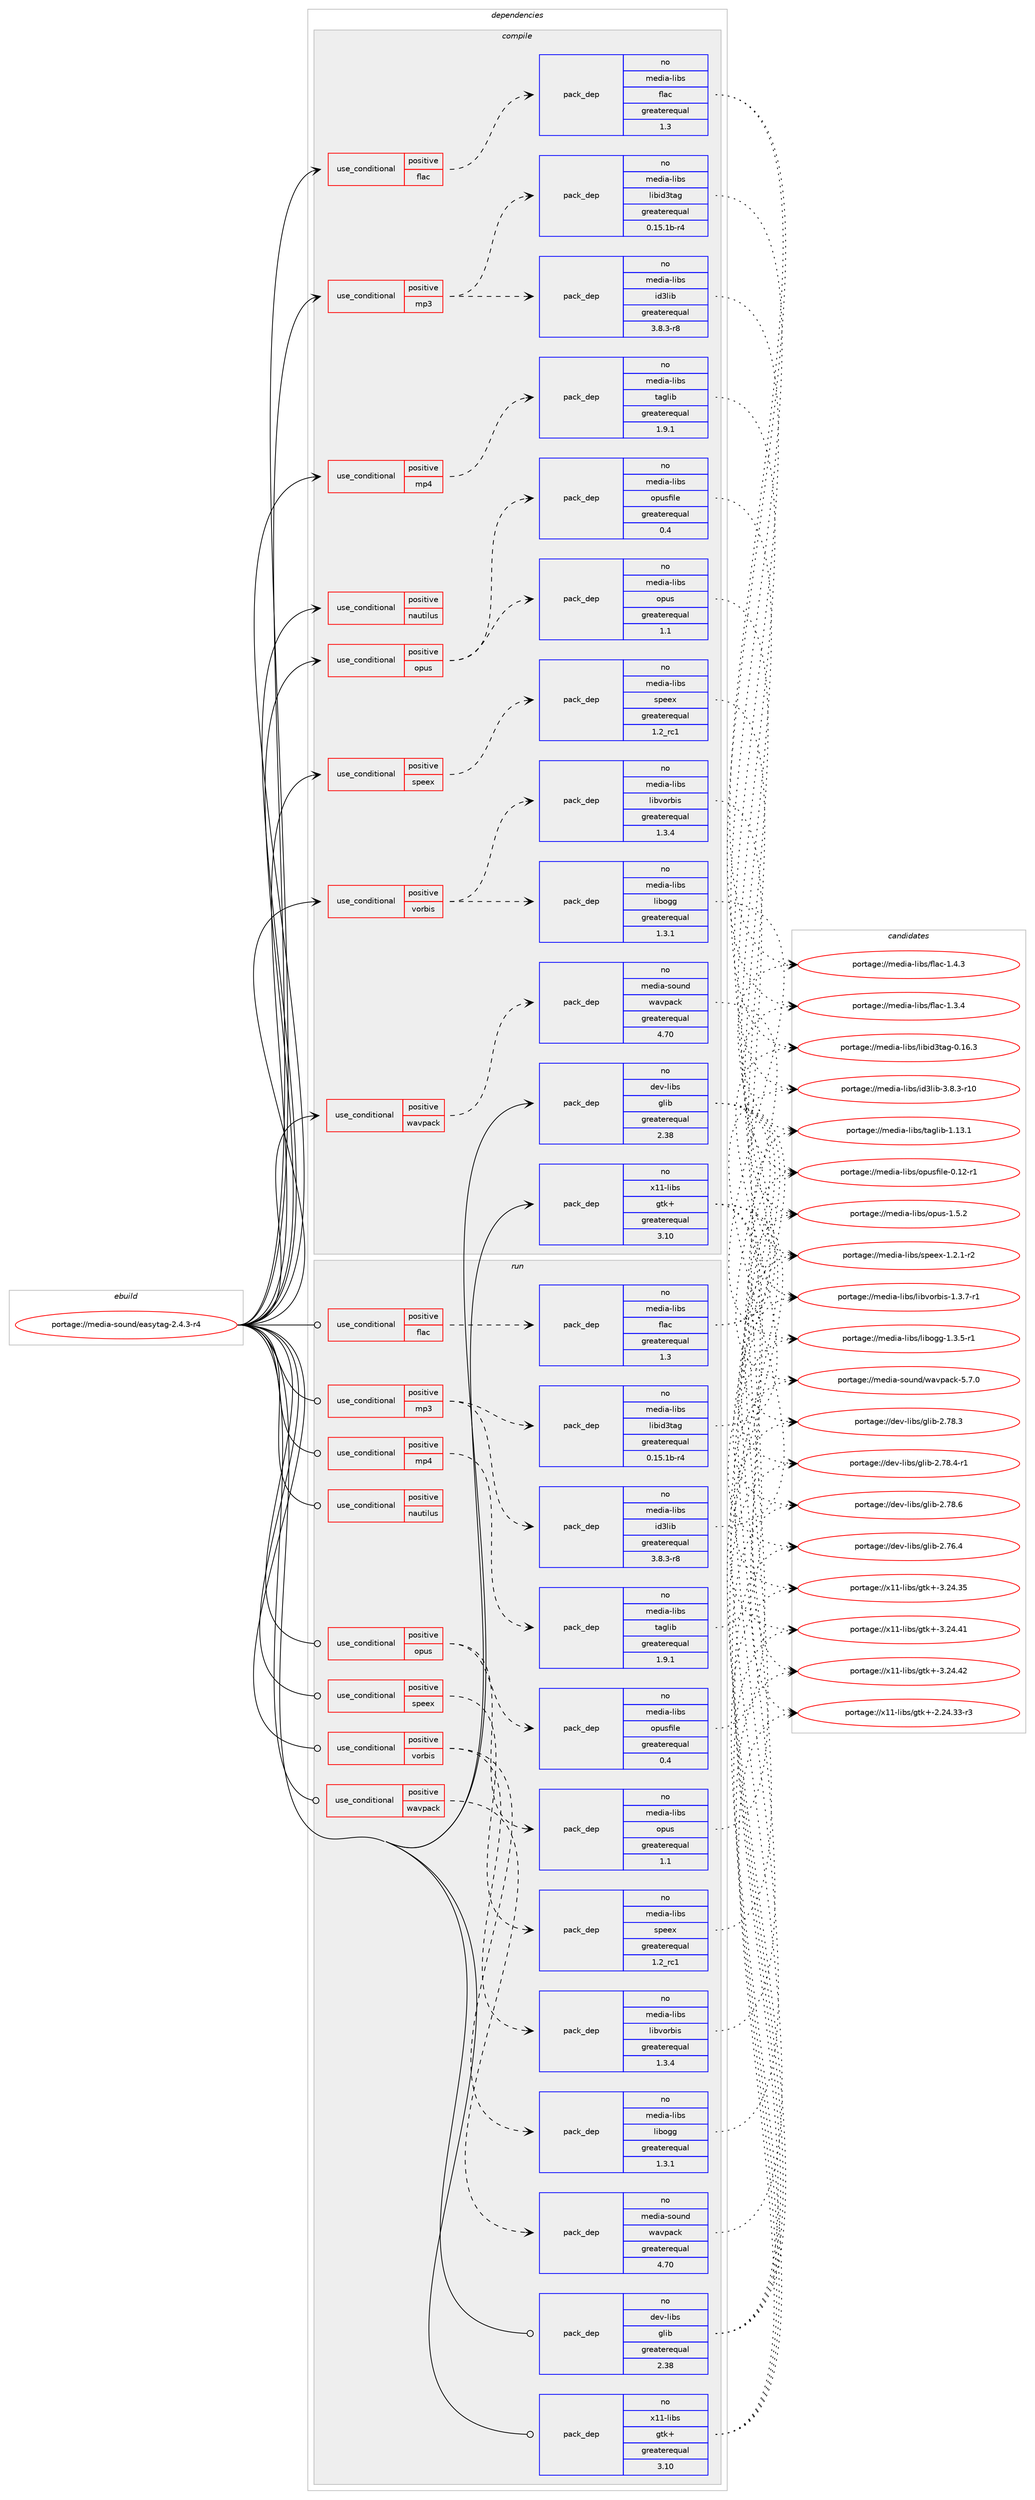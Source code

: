 digraph prolog {

# *************
# Graph options
# *************

newrank=true;
concentrate=true;
compound=true;
graph [rankdir=LR,fontname=Helvetica,fontsize=10,ranksep=1.5];#, ranksep=2.5, nodesep=0.2];
edge  [arrowhead=vee];
node  [fontname=Helvetica,fontsize=10];

# **********
# The ebuild
# **********

subgraph cluster_leftcol {
color=gray;
rank=same;
label=<<i>ebuild</i>>;
id [label="portage://media-sound/easytag-2.4.3-r4", color=red, width=4, href="../media-sound/easytag-2.4.3-r4.svg"];
}

# ****************
# The dependencies
# ****************

subgraph cluster_midcol {
color=gray;
label=<<i>dependencies</i>>;
subgraph cluster_compile {
fillcolor="#eeeeee";
style=filled;
label=<<i>compile</i>>;
subgraph cond77808 {
dependency162834 [label=<<TABLE BORDER="0" CELLBORDER="1" CELLSPACING="0" CELLPADDING="4"><TR><TD ROWSPAN="3" CELLPADDING="10">use_conditional</TD></TR><TR><TD>positive</TD></TR><TR><TD>flac</TD></TR></TABLE>>, shape=none, color=red];
subgraph pack82638 {
dependency162835 [label=<<TABLE BORDER="0" CELLBORDER="1" CELLSPACING="0" CELLPADDING="4" WIDTH="220"><TR><TD ROWSPAN="6" CELLPADDING="30">pack_dep</TD></TR><TR><TD WIDTH="110">no</TD></TR><TR><TD>media-libs</TD></TR><TR><TD>flac</TD></TR><TR><TD>greaterequal</TD></TR><TR><TD>1.3</TD></TR></TABLE>>, shape=none, color=blue];
}
dependency162834:e -> dependency162835:w [weight=20,style="dashed",arrowhead="vee"];
}
id:e -> dependency162834:w [weight=20,style="solid",arrowhead="vee"];
subgraph cond77809 {
dependency162836 [label=<<TABLE BORDER="0" CELLBORDER="1" CELLSPACING="0" CELLPADDING="4"><TR><TD ROWSPAN="3" CELLPADDING="10">use_conditional</TD></TR><TR><TD>positive</TD></TR><TR><TD>mp3</TD></TR></TABLE>>, shape=none, color=red];
subgraph pack82639 {
dependency162837 [label=<<TABLE BORDER="0" CELLBORDER="1" CELLSPACING="0" CELLPADDING="4" WIDTH="220"><TR><TD ROWSPAN="6" CELLPADDING="30">pack_dep</TD></TR><TR><TD WIDTH="110">no</TD></TR><TR><TD>media-libs</TD></TR><TR><TD>id3lib</TD></TR><TR><TD>greaterequal</TD></TR><TR><TD>3.8.3-r8</TD></TR></TABLE>>, shape=none, color=blue];
}
dependency162836:e -> dependency162837:w [weight=20,style="dashed",arrowhead="vee"];
subgraph pack82640 {
dependency162838 [label=<<TABLE BORDER="0" CELLBORDER="1" CELLSPACING="0" CELLPADDING="4" WIDTH="220"><TR><TD ROWSPAN="6" CELLPADDING="30">pack_dep</TD></TR><TR><TD WIDTH="110">no</TD></TR><TR><TD>media-libs</TD></TR><TR><TD>libid3tag</TD></TR><TR><TD>greaterequal</TD></TR><TR><TD>0.15.1b-r4</TD></TR></TABLE>>, shape=none, color=blue];
}
dependency162836:e -> dependency162838:w [weight=20,style="dashed",arrowhead="vee"];
}
id:e -> dependency162836:w [weight=20,style="solid",arrowhead="vee"];
subgraph cond77810 {
dependency162839 [label=<<TABLE BORDER="0" CELLBORDER="1" CELLSPACING="0" CELLPADDING="4"><TR><TD ROWSPAN="3" CELLPADDING="10">use_conditional</TD></TR><TR><TD>positive</TD></TR><TR><TD>mp4</TD></TR></TABLE>>, shape=none, color=red];
subgraph pack82641 {
dependency162840 [label=<<TABLE BORDER="0" CELLBORDER="1" CELLSPACING="0" CELLPADDING="4" WIDTH="220"><TR><TD ROWSPAN="6" CELLPADDING="30">pack_dep</TD></TR><TR><TD WIDTH="110">no</TD></TR><TR><TD>media-libs</TD></TR><TR><TD>taglib</TD></TR><TR><TD>greaterequal</TD></TR><TR><TD>1.9.1</TD></TR></TABLE>>, shape=none, color=blue];
}
dependency162839:e -> dependency162840:w [weight=20,style="dashed",arrowhead="vee"];
}
id:e -> dependency162839:w [weight=20,style="solid",arrowhead="vee"];
subgraph cond77811 {
dependency162841 [label=<<TABLE BORDER="0" CELLBORDER="1" CELLSPACING="0" CELLPADDING="4"><TR><TD ROWSPAN="3" CELLPADDING="10">use_conditional</TD></TR><TR><TD>positive</TD></TR><TR><TD>nautilus</TD></TR></TABLE>>, shape=none, color=red];
# *** BEGIN UNKNOWN DEPENDENCY TYPE (TODO) ***
# dependency162841 -> package_dependency(portage://media-sound/easytag-2.4.3-r4,install,no,gnome-base,nautilus,none,[,,],[],[])
# *** END UNKNOWN DEPENDENCY TYPE (TODO) ***

}
id:e -> dependency162841:w [weight=20,style="solid",arrowhead="vee"];
subgraph cond77812 {
dependency162842 [label=<<TABLE BORDER="0" CELLBORDER="1" CELLSPACING="0" CELLPADDING="4"><TR><TD ROWSPAN="3" CELLPADDING="10">use_conditional</TD></TR><TR><TD>positive</TD></TR><TR><TD>opus</TD></TR></TABLE>>, shape=none, color=red];
subgraph pack82642 {
dependency162843 [label=<<TABLE BORDER="0" CELLBORDER="1" CELLSPACING="0" CELLPADDING="4" WIDTH="220"><TR><TD ROWSPAN="6" CELLPADDING="30">pack_dep</TD></TR><TR><TD WIDTH="110">no</TD></TR><TR><TD>media-libs</TD></TR><TR><TD>opus</TD></TR><TR><TD>greaterequal</TD></TR><TR><TD>1.1</TD></TR></TABLE>>, shape=none, color=blue];
}
dependency162842:e -> dependency162843:w [weight=20,style="dashed",arrowhead="vee"];
subgraph pack82643 {
dependency162844 [label=<<TABLE BORDER="0" CELLBORDER="1" CELLSPACING="0" CELLPADDING="4" WIDTH="220"><TR><TD ROWSPAN="6" CELLPADDING="30">pack_dep</TD></TR><TR><TD WIDTH="110">no</TD></TR><TR><TD>media-libs</TD></TR><TR><TD>opusfile</TD></TR><TR><TD>greaterequal</TD></TR><TR><TD>0.4</TD></TR></TABLE>>, shape=none, color=blue];
}
dependency162842:e -> dependency162844:w [weight=20,style="dashed",arrowhead="vee"];
}
id:e -> dependency162842:w [weight=20,style="solid",arrowhead="vee"];
subgraph cond77813 {
dependency162845 [label=<<TABLE BORDER="0" CELLBORDER="1" CELLSPACING="0" CELLPADDING="4"><TR><TD ROWSPAN="3" CELLPADDING="10">use_conditional</TD></TR><TR><TD>positive</TD></TR><TR><TD>speex</TD></TR></TABLE>>, shape=none, color=red];
subgraph pack82644 {
dependency162846 [label=<<TABLE BORDER="0" CELLBORDER="1" CELLSPACING="0" CELLPADDING="4" WIDTH="220"><TR><TD ROWSPAN="6" CELLPADDING="30">pack_dep</TD></TR><TR><TD WIDTH="110">no</TD></TR><TR><TD>media-libs</TD></TR><TR><TD>speex</TD></TR><TR><TD>greaterequal</TD></TR><TR><TD>1.2_rc1</TD></TR></TABLE>>, shape=none, color=blue];
}
dependency162845:e -> dependency162846:w [weight=20,style="dashed",arrowhead="vee"];
}
id:e -> dependency162845:w [weight=20,style="solid",arrowhead="vee"];
subgraph cond77814 {
dependency162847 [label=<<TABLE BORDER="0" CELLBORDER="1" CELLSPACING="0" CELLPADDING="4"><TR><TD ROWSPAN="3" CELLPADDING="10">use_conditional</TD></TR><TR><TD>positive</TD></TR><TR><TD>vorbis</TD></TR></TABLE>>, shape=none, color=red];
subgraph pack82645 {
dependency162848 [label=<<TABLE BORDER="0" CELLBORDER="1" CELLSPACING="0" CELLPADDING="4" WIDTH="220"><TR><TD ROWSPAN="6" CELLPADDING="30">pack_dep</TD></TR><TR><TD WIDTH="110">no</TD></TR><TR><TD>media-libs</TD></TR><TR><TD>libogg</TD></TR><TR><TD>greaterequal</TD></TR><TR><TD>1.3.1</TD></TR></TABLE>>, shape=none, color=blue];
}
dependency162847:e -> dependency162848:w [weight=20,style="dashed",arrowhead="vee"];
subgraph pack82646 {
dependency162849 [label=<<TABLE BORDER="0" CELLBORDER="1" CELLSPACING="0" CELLPADDING="4" WIDTH="220"><TR><TD ROWSPAN="6" CELLPADDING="30">pack_dep</TD></TR><TR><TD WIDTH="110">no</TD></TR><TR><TD>media-libs</TD></TR><TR><TD>libvorbis</TD></TR><TR><TD>greaterequal</TD></TR><TR><TD>1.3.4</TD></TR></TABLE>>, shape=none, color=blue];
}
dependency162847:e -> dependency162849:w [weight=20,style="dashed",arrowhead="vee"];
}
id:e -> dependency162847:w [weight=20,style="solid",arrowhead="vee"];
subgraph cond77815 {
dependency162850 [label=<<TABLE BORDER="0" CELLBORDER="1" CELLSPACING="0" CELLPADDING="4"><TR><TD ROWSPAN="3" CELLPADDING="10">use_conditional</TD></TR><TR><TD>positive</TD></TR><TR><TD>wavpack</TD></TR></TABLE>>, shape=none, color=red];
subgraph pack82647 {
dependency162851 [label=<<TABLE BORDER="0" CELLBORDER="1" CELLSPACING="0" CELLPADDING="4" WIDTH="220"><TR><TD ROWSPAN="6" CELLPADDING="30">pack_dep</TD></TR><TR><TD WIDTH="110">no</TD></TR><TR><TD>media-sound</TD></TR><TR><TD>wavpack</TD></TR><TR><TD>greaterequal</TD></TR><TR><TD>4.70</TD></TR></TABLE>>, shape=none, color=blue];
}
dependency162850:e -> dependency162851:w [weight=20,style="dashed",arrowhead="vee"];
}
id:e -> dependency162850:w [weight=20,style="solid",arrowhead="vee"];
subgraph pack82648 {
dependency162852 [label=<<TABLE BORDER="0" CELLBORDER="1" CELLSPACING="0" CELLPADDING="4" WIDTH="220"><TR><TD ROWSPAN="6" CELLPADDING="30">pack_dep</TD></TR><TR><TD WIDTH="110">no</TD></TR><TR><TD>dev-libs</TD></TR><TR><TD>glib</TD></TR><TR><TD>greaterequal</TD></TR><TR><TD>2.38</TD></TR></TABLE>>, shape=none, color=blue];
}
id:e -> dependency162852:w [weight=20,style="solid",arrowhead="vee"];
# *** BEGIN UNKNOWN DEPENDENCY TYPE (TODO) ***
# id -> package_dependency(portage://media-sound/easytag-2.4.3-r4,install,no,media-libs,libcanberra,none,[,,],[],[use(enable(gtk3),none)])
# *** END UNKNOWN DEPENDENCY TYPE (TODO) ***

subgraph pack82649 {
dependency162853 [label=<<TABLE BORDER="0" CELLBORDER="1" CELLSPACING="0" CELLPADDING="4" WIDTH="220"><TR><TD ROWSPAN="6" CELLPADDING="30">pack_dep</TD></TR><TR><TD WIDTH="110">no</TD></TR><TR><TD>x11-libs</TD></TR><TR><TD>gtk+</TD></TR><TR><TD>greaterequal</TD></TR><TR><TD>3.10</TD></TR></TABLE>>, shape=none, color=blue];
}
id:e -> dependency162853:w [weight=20,style="solid",arrowhead="vee"];
}
subgraph cluster_compileandrun {
fillcolor="#eeeeee";
style=filled;
label=<<i>compile and run</i>>;
}
subgraph cluster_run {
fillcolor="#eeeeee";
style=filled;
label=<<i>run</i>>;
subgraph cond77816 {
dependency162854 [label=<<TABLE BORDER="0" CELLBORDER="1" CELLSPACING="0" CELLPADDING="4"><TR><TD ROWSPAN="3" CELLPADDING="10">use_conditional</TD></TR><TR><TD>positive</TD></TR><TR><TD>flac</TD></TR></TABLE>>, shape=none, color=red];
subgraph pack82650 {
dependency162855 [label=<<TABLE BORDER="0" CELLBORDER="1" CELLSPACING="0" CELLPADDING="4" WIDTH="220"><TR><TD ROWSPAN="6" CELLPADDING="30">pack_dep</TD></TR><TR><TD WIDTH="110">no</TD></TR><TR><TD>media-libs</TD></TR><TR><TD>flac</TD></TR><TR><TD>greaterequal</TD></TR><TR><TD>1.3</TD></TR></TABLE>>, shape=none, color=blue];
}
dependency162854:e -> dependency162855:w [weight=20,style="dashed",arrowhead="vee"];
}
id:e -> dependency162854:w [weight=20,style="solid",arrowhead="odot"];
subgraph cond77817 {
dependency162856 [label=<<TABLE BORDER="0" CELLBORDER="1" CELLSPACING="0" CELLPADDING="4"><TR><TD ROWSPAN="3" CELLPADDING="10">use_conditional</TD></TR><TR><TD>positive</TD></TR><TR><TD>mp3</TD></TR></TABLE>>, shape=none, color=red];
subgraph pack82651 {
dependency162857 [label=<<TABLE BORDER="0" CELLBORDER="1" CELLSPACING="0" CELLPADDING="4" WIDTH="220"><TR><TD ROWSPAN="6" CELLPADDING="30">pack_dep</TD></TR><TR><TD WIDTH="110">no</TD></TR><TR><TD>media-libs</TD></TR><TR><TD>id3lib</TD></TR><TR><TD>greaterequal</TD></TR><TR><TD>3.8.3-r8</TD></TR></TABLE>>, shape=none, color=blue];
}
dependency162856:e -> dependency162857:w [weight=20,style="dashed",arrowhead="vee"];
subgraph pack82652 {
dependency162858 [label=<<TABLE BORDER="0" CELLBORDER="1" CELLSPACING="0" CELLPADDING="4" WIDTH="220"><TR><TD ROWSPAN="6" CELLPADDING="30">pack_dep</TD></TR><TR><TD WIDTH="110">no</TD></TR><TR><TD>media-libs</TD></TR><TR><TD>libid3tag</TD></TR><TR><TD>greaterequal</TD></TR><TR><TD>0.15.1b-r4</TD></TR></TABLE>>, shape=none, color=blue];
}
dependency162856:e -> dependency162858:w [weight=20,style="dashed",arrowhead="vee"];
}
id:e -> dependency162856:w [weight=20,style="solid",arrowhead="odot"];
subgraph cond77818 {
dependency162859 [label=<<TABLE BORDER="0" CELLBORDER="1" CELLSPACING="0" CELLPADDING="4"><TR><TD ROWSPAN="3" CELLPADDING="10">use_conditional</TD></TR><TR><TD>positive</TD></TR><TR><TD>mp4</TD></TR></TABLE>>, shape=none, color=red];
subgraph pack82653 {
dependency162860 [label=<<TABLE BORDER="0" CELLBORDER="1" CELLSPACING="0" CELLPADDING="4" WIDTH="220"><TR><TD ROWSPAN="6" CELLPADDING="30">pack_dep</TD></TR><TR><TD WIDTH="110">no</TD></TR><TR><TD>media-libs</TD></TR><TR><TD>taglib</TD></TR><TR><TD>greaterequal</TD></TR><TR><TD>1.9.1</TD></TR></TABLE>>, shape=none, color=blue];
}
dependency162859:e -> dependency162860:w [weight=20,style="dashed",arrowhead="vee"];
}
id:e -> dependency162859:w [weight=20,style="solid",arrowhead="odot"];
subgraph cond77819 {
dependency162861 [label=<<TABLE BORDER="0" CELLBORDER="1" CELLSPACING="0" CELLPADDING="4"><TR><TD ROWSPAN="3" CELLPADDING="10">use_conditional</TD></TR><TR><TD>positive</TD></TR><TR><TD>nautilus</TD></TR></TABLE>>, shape=none, color=red];
# *** BEGIN UNKNOWN DEPENDENCY TYPE (TODO) ***
# dependency162861 -> package_dependency(portage://media-sound/easytag-2.4.3-r4,run,no,gnome-base,nautilus,none,[,,],[],[])
# *** END UNKNOWN DEPENDENCY TYPE (TODO) ***

}
id:e -> dependency162861:w [weight=20,style="solid",arrowhead="odot"];
subgraph cond77820 {
dependency162862 [label=<<TABLE BORDER="0" CELLBORDER="1" CELLSPACING="0" CELLPADDING="4"><TR><TD ROWSPAN="3" CELLPADDING="10">use_conditional</TD></TR><TR><TD>positive</TD></TR><TR><TD>opus</TD></TR></TABLE>>, shape=none, color=red];
subgraph pack82654 {
dependency162863 [label=<<TABLE BORDER="0" CELLBORDER="1" CELLSPACING="0" CELLPADDING="4" WIDTH="220"><TR><TD ROWSPAN="6" CELLPADDING="30">pack_dep</TD></TR><TR><TD WIDTH="110">no</TD></TR><TR><TD>media-libs</TD></TR><TR><TD>opus</TD></TR><TR><TD>greaterequal</TD></TR><TR><TD>1.1</TD></TR></TABLE>>, shape=none, color=blue];
}
dependency162862:e -> dependency162863:w [weight=20,style="dashed",arrowhead="vee"];
subgraph pack82655 {
dependency162864 [label=<<TABLE BORDER="0" CELLBORDER="1" CELLSPACING="0" CELLPADDING="4" WIDTH="220"><TR><TD ROWSPAN="6" CELLPADDING="30">pack_dep</TD></TR><TR><TD WIDTH="110">no</TD></TR><TR><TD>media-libs</TD></TR><TR><TD>opusfile</TD></TR><TR><TD>greaterequal</TD></TR><TR><TD>0.4</TD></TR></TABLE>>, shape=none, color=blue];
}
dependency162862:e -> dependency162864:w [weight=20,style="dashed",arrowhead="vee"];
}
id:e -> dependency162862:w [weight=20,style="solid",arrowhead="odot"];
subgraph cond77821 {
dependency162865 [label=<<TABLE BORDER="0" CELLBORDER="1" CELLSPACING="0" CELLPADDING="4"><TR><TD ROWSPAN="3" CELLPADDING="10">use_conditional</TD></TR><TR><TD>positive</TD></TR><TR><TD>speex</TD></TR></TABLE>>, shape=none, color=red];
subgraph pack82656 {
dependency162866 [label=<<TABLE BORDER="0" CELLBORDER="1" CELLSPACING="0" CELLPADDING="4" WIDTH="220"><TR><TD ROWSPAN="6" CELLPADDING="30">pack_dep</TD></TR><TR><TD WIDTH="110">no</TD></TR><TR><TD>media-libs</TD></TR><TR><TD>speex</TD></TR><TR><TD>greaterequal</TD></TR><TR><TD>1.2_rc1</TD></TR></TABLE>>, shape=none, color=blue];
}
dependency162865:e -> dependency162866:w [weight=20,style="dashed",arrowhead="vee"];
}
id:e -> dependency162865:w [weight=20,style="solid",arrowhead="odot"];
subgraph cond77822 {
dependency162867 [label=<<TABLE BORDER="0" CELLBORDER="1" CELLSPACING="0" CELLPADDING="4"><TR><TD ROWSPAN="3" CELLPADDING="10">use_conditional</TD></TR><TR><TD>positive</TD></TR><TR><TD>vorbis</TD></TR></TABLE>>, shape=none, color=red];
subgraph pack82657 {
dependency162868 [label=<<TABLE BORDER="0" CELLBORDER="1" CELLSPACING="0" CELLPADDING="4" WIDTH="220"><TR><TD ROWSPAN="6" CELLPADDING="30">pack_dep</TD></TR><TR><TD WIDTH="110">no</TD></TR><TR><TD>media-libs</TD></TR><TR><TD>libogg</TD></TR><TR><TD>greaterequal</TD></TR><TR><TD>1.3.1</TD></TR></TABLE>>, shape=none, color=blue];
}
dependency162867:e -> dependency162868:w [weight=20,style="dashed",arrowhead="vee"];
subgraph pack82658 {
dependency162869 [label=<<TABLE BORDER="0" CELLBORDER="1" CELLSPACING="0" CELLPADDING="4" WIDTH="220"><TR><TD ROWSPAN="6" CELLPADDING="30">pack_dep</TD></TR><TR><TD WIDTH="110">no</TD></TR><TR><TD>media-libs</TD></TR><TR><TD>libvorbis</TD></TR><TR><TD>greaterequal</TD></TR><TR><TD>1.3.4</TD></TR></TABLE>>, shape=none, color=blue];
}
dependency162867:e -> dependency162869:w [weight=20,style="dashed",arrowhead="vee"];
}
id:e -> dependency162867:w [weight=20,style="solid",arrowhead="odot"];
subgraph cond77823 {
dependency162870 [label=<<TABLE BORDER="0" CELLBORDER="1" CELLSPACING="0" CELLPADDING="4"><TR><TD ROWSPAN="3" CELLPADDING="10">use_conditional</TD></TR><TR><TD>positive</TD></TR><TR><TD>wavpack</TD></TR></TABLE>>, shape=none, color=red];
subgraph pack82659 {
dependency162871 [label=<<TABLE BORDER="0" CELLBORDER="1" CELLSPACING="0" CELLPADDING="4" WIDTH="220"><TR><TD ROWSPAN="6" CELLPADDING="30">pack_dep</TD></TR><TR><TD WIDTH="110">no</TD></TR><TR><TD>media-sound</TD></TR><TR><TD>wavpack</TD></TR><TR><TD>greaterequal</TD></TR><TR><TD>4.70</TD></TR></TABLE>>, shape=none, color=blue];
}
dependency162870:e -> dependency162871:w [weight=20,style="dashed",arrowhead="vee"];
}
id:e -> dependency162870:w [weight=20,style="solid",arrowhead="odot"];
subgraph pack82660 {
dependency162872 [label=<<TABLE BORDER="0" CELLBORDER="1" CELLSPACING="0" CELLPADDING="4" WIDTH="220"><TR><TD ROWSPAN="6" CELLPADDING="30">pack_dep</TD></TR><TR><TD WIDTH="110">no</TD></TR><TR><TD>dev-libs</TD></TR><TR><TD>glib</TD></TR><TR><TD>greaterequal</TD></TR><TR><TD>2.38</TD></TR></TABLE>>, shape=none, color=blue];
}
id:e -> dependency162872:w [weight=20,style="solid",arrowhead="odot"];
# *** BEGIN UNKNOWN DEPENDENCY TYPE (TODO) ***
# id -> package_dependency(portage://media-sound/easytag-2.4.3-r4,run,no,media-libs,libcanberra,none,[,,],[],[use(enable(gtk3),none)])
# *** END UNKNOWN DEPENDENCY TYPE (TODO) ***

subgraph pack82661 {
dependency162873 [label=<<TABLE BORDER="0" CELLBORDER="1" CELLSPACING="0" CELLPADDING="4" WIDTH="220"><TR><TD ROWSPAN="6" CELLPADDING="30">pack_dep</TD></TR><TR><TD WIDTH="110">no</TD></TR><TR><TD>x11-libs</TD></TR><TR><TD>gtk+</TD></TR><TR><TD>greaterequal</TD></TR><TR><TD>3.10</TD></TR></TABLE>>, shape=none, color=blue];
}
id:e -> dependency162873:w [weight=20,style="solid",arrowhead="odot"];
}
}

# **************
# The candidates
# **************

subgraph cluster_choices {
rank=same;
color=gray;
label=<<i>candidates</i>>;

subgraph choice82638 {
color=black;
nodesep=1;
choice109101100105974510810598115471021089799454946514652 [label="portage://media-libs/flac-1.3.4", color=red, width=4,href="../media-libs/flac-1.3.4.svg"];
choice109101100105974510810598115471021089799454946524651 [label="portage://media-libs/flac-1.4.3", color=red, width=4,href="../media-libs/flac-1.4.3.svg"];
dependency162835:e -> choice109101100105974510810598115471021089799454946514652:w [style=dotted,weight="100"];
dependency162835:e -> choice109101100105974510810598115471021089799454946524651:w [style=dotted,weight="100"];
}
subgraph choice82639 {
color=black;
nodesep=1;
choice109101100105974510810598115471051005110810598455146564651451144948 [label="portage://media-libs/id3lib-3.8.3-r10", color=red, width=4,href="../media-libs/id3lib-3.8.3-r10.svg"];
dependency162837:e -> choice109101100105974510810598115471051005110810598455146564651451144948:w [style=dotted,weight="100"];
}
subgraph choice82640 {
color=black;
nodesep=1;
choice1091011001059745108105981154710810598105100511169710345484649544651 [label="portage://media-libs/libid3tag-0.16.3", color=red, width=4,href="../media-libs/libid3tag-0.16.3.svg"];
dependency162838:e -> choice1091011001059745108105981154710810598105100511169710345484649544651:w [style=dotted,weight="100"];
}
subgraph choice82641 {
color=black;
nodesep=1;
choice10910110010597451081059811547116971031081059845494649514649 [label="portage://media-libs/taglib-1.13.1", color=red, width=4,href="../media-libs/taglib-1.13.1.svg"];
dependency162840:e -> choice10910110010597451081059811547116971031081059845494649514649:w [style=dotted,weight="100"];
}
subgraph choice82642 {
color=black;
nodesep=1;
choice10910110010597451081059811547111112117115454946534650 [label="portage://media-libs/opus-1.5.2", color=red, width=4,href="../media-libs/opus-1.5.2.svg"];
dependency162843:e -> choice10910110010597451081059811547111112117115454946534650:w [style=dotted,weight="100"];
}
subgraph choice82643 {
color=black;
nodesep=1;
choice1091011001059745108105981154711111211711510210510810145484649504511449 [label="portage://media-libs/opusfile-0.12-r1", color=red, width=4,href="../media-libs/opusfile-0.12-r1.svg"];
dependency162844:e -> choice1091011001059745108105981154711111211711510210510810145484649504511449:w [style=dotted,weight="100"];
}
subgraph choice82644 {
color=black;
nodesep=1;
choice109101100105974510810598115471151121011011204549465046494511450 [label="portage://media-libs/speex-1.2.1-r2", color=red, width=4,href="../media-libs/speex-1.2.1-r2.svg"];
dependency162846:e -> choice109101100105974510810598115471151121011011204549465046494511450:w [style=dotted,weight="100"];
}
subgraph choice82645 {
color=black;
nodesep=1;
choice10910110010597451081059811547108105981111031034549465146534511449 [label="portage://media-libs/libogg-1.3.5-r1", color=red, width=4,href="../media-libs/libogg-1.3.5-r1.svg"];
dependency162848:e -> choice10910110010597451081059811547108105981111031034549465146534511449:w [style=dotted,weight="100"];
}
subgraph choice82646 {
color=black;
nodesep=1;
choice1091011001059745108105981154710810598118111114981051154549465146554511449 [label="portage://media-libs/libvorbis-1.3.7-r1", color=red, width=4,href="../media-libs/libvorbis-1.3.7-r1.svg"];
dependency162849:e -> choice1091011001059745108105981154710810598118111114981051154549465146554511449:w [style=dotted,weight="100"];
}
subgraph choice82647 {
color=black;
nodesep=1;
choice109101100105974511511111711010047119971181129799107455346554648 [label="portage://media-sound/wavpack-5.7.0", color=red, width=4,href="../media-sound/wavpack-5.7.0.svg"];
dependency162851:e -> choice109101100105974511511111711010047119971181129799107455346554648:w [style=dotted,weight="100"];
}
subgraph choice82648 {
color=black;
nodesep=1;
choice1001011184510810598115471031081059845504655544652 [label="portage://dev-libs/glib-2.76.4", color=red, width=4,href="../dev-libs/glib-2.76.4.svg"];
choice1001011184510810598115471031081059845504655564651 [label="portage://dev-libs/glib-2.78.3", color=red, width=4,href="../dev-libs/glib-2.78.3.svg"];
choice10010111845108105981154710310810598455046555646524511449 [label="portage://dev-libs/glib-2.78.4-r1", color=red, width=4,href="../dev-libs/glib-2.78.4-r1.svg"];
choice1001011184510810598115471031081059845504655564654 [label="portage://dev-libs/glib-2.78.6", color=red, width=4,href="../dev-libs/glib-2.78.6.svg"];
dependency162852:e -> choice1001011184510810598115471031081059845504655544652:w [style=dotted,weight="100"];
dependency162852:e -> choice1001011184510810598115471031081059845504655564651:w [style=dotted,weight="100"];
dependency162852:e -> choice10010111845108105981154710310810598455046555646524511449:w [style=dotted,weight="100"];
dependency162852:e -> choice1001011184510810598115471031081059845504655564654:w [style=dotted,weight="100"];
}
subgraph choice82649 {
color=black;
nodesep=1;
choice12049494510810598115471031161074345504650524651514511451 [label="portage://x11-libs/gtk+-2.24.33-r3", color=red, width=4,href="../x11-libs/gtk+-2.24.33-r3.svg"];
choice1204949451081059811547103116107434551465052465153 [label="portage://x11-libs/gtk+-3.24.35", color=red, width=4,href="../x11-libs/gtk+-3.24.35.svg"];
choice1204949451081059811547103116107434551465052465249 [label="portage://x11-libs/gtk+-3.24.41", color=red, width=4,href="../x11-libs/gtk+-3.24.41.svg"];
choice1204949451081059811547103116107434551465052465250 [label="portage://x11-libs/gtk+-3.24.42", color=red, width=4,href="../x11-libs/gtk+-3.24.42.svg"];
dependency162853:e -> choice12049494510810598115471031161074345504650524651514511451:w [style=dotted,weight="100"];
dependency162853:e -> choice1204949451081059811547103116107434551465052465153:w [style=dotted,weight="100"];
dependency162853:e -> choice1204949451081059811547103116107434551465052465249:w [style=dotted,weight="100"];
dependency162853:e -> choice1204949451081059811547103116107434551465052465250:w [style=dotted,weight="100"];
}
subgraph choice82650 {
color=black;
nodesep=1;
choice109101100105974510810598115471021089799454946514652 [label="portage://media-libs/flac-1.3.4", color=red, width=4,href="../media-libs/flac-1.3.4.svg"];
choice109101100105974510810598115471021089799454946524651 [label="portage://media-libs/flac-1.4.3", color=red, width=4,href="../media-libs/flac-1.4.3.svg"];
dependency162855:e -> choice109101100105974510810598115471021089799454946514652:w [style=dotted,weight="100"];
dependency162855:e -> choice109101100105974510810598115471021089799454946524651:w [style=dotted,weight="100"];
}
subgraph choice82651 {
color=black;
nodesep=1;
choice109101100105974510810598115471051005110810598455146564651451144948 [label="portage://media-libs/id3lib-3.8.3-r10", color=red, width=4,href="../media-libs/id3lib-3.8.3-r10.svg"];
dependency162857:e -> choice109101100105974510810598115471051005110810598455146564651451144948:w [style=dotted,weight="100"];
}
subgraph choice82652 {
color=black;
nodesep=1;
choice1091011001059745108105981154710810598105100511169710345484649544651 [label="portage://media-libs/libid3tag-0.16.3", color=red, width=4,href="../media-libs/libid3tag-0.16.3.svg"];
dependency162858:e -> choice1091011001059745108105981154710810598105100511169710345484649544651:w [style=dotted,weight="100"];
}
subgraph choice82653 {
color=black;
nodesep=1;
choice10910110010597451081059811547116971031081059845494649514649 [label="portage://media-libs/taglib-1.13.1", color=red, width=4,href="../media-libs/taglib-1.13.1.svg"];
dependency162860:e -> choice10910110010597451081059811547116971031081059845494649514649:w [style=dotted,weight="100"];
}
subgraph choice82654 {
color=black;
nodesep=1;
choice10910110010597451081059811547111112117115454946534650 [label="portage://media-libs/opus-1.5.2", color=red, width=4,href="../media-libs/opus-1.5.2.svg"];
dependency162863:e -> choice10910110010597451081059811547111112117115454946534650:w [style=dotted,weight="100"];
}
subgraph choice82655 {
color=black;
nodesep=1;
choice1091011001059745108105981154711111211711510210510810145484649504511449 [label="portage://media-libs/opusfile-0.12-r1", color=red, width=4,href="../media-libs/opusfile-0.12-r1.svg"];
dependency162864:e -> choice1091011001059745108105981154711111211711510210510810145484649504511449:w [style=dotted,weight="100"];
}
subgraph choice82656 {
color=black;
nodesep=1;
choice109101100105974510810598115471151121011011204549465046494511450 [label="portage://media-libs/speex-1.2.1-r2", color=red, width=4,href="../media-libs/speex-1.2.1-r2.svg"];
dependency162866:e -> choice109101100105974510810598115471151121011011204549465046494511450:w [style=dotted,weight="100"];
}
subgraph choice82657 {
color=black;
nodesep=1;
choice10910110010597451081059811547108105981111031034549465146534511449 [label="portage://media-libs/libogg-1.3.5-r1", color=red, width=4,href="../media-libs/libogg-1.3.5-r1.svg"];
dependency162868:e -> choice10910110010597451081059811547108105981111031034549465146534511449:w [style=dotted,weight="100"];
}
subgraph choice82658 {
color=black;
nodesep=1;
choice1091011001059745108105981154710810598118111114981051154549465146554511449 [label="portage://media-libs/libvorbis-1.3.7-r1", color=red, width=4,href="../media-libs/libvorbis-1.3.7-r1.svg"];
dependency162869:e -> choice1091011001059745108105981154710810598118111114981051154549465146554511449:w [style=dotted,weight="100"];
}
subgraph choice82659 {
color=black;
nodesep=1;
choice109101100105974511511111711010047119971181129799107455346554648 [label="portage://media-sound/wavpack-5.7.0", color=red, width=4,href="../media-sound/wavpack-5.7.0.svg"];
dependency162871:e -> choice109101100105974511511111711010047119971181129799107455346554648:w [style=dotted,weight="100"];
}
subgraph choice82660 {
color=black;
nodesep=1;
choice1001011184510810598115471031081059845504655544652 [label="portage://dev-libs/glib-2.76.4", color=red, width=4,href="../dev-libs/glib-2.76.4.svg"];
choice1001011184510810598115471031081059845504655564651 [label="portage://dev-libs/glib-2.78.3", color=red, width=4,href="../dev-libs/glib-2.78.3.svg"];
choice10010111845108105981154710310810598455046555646524511449 [label="portage://dev-libs/glib-2.78.4-r1", color=red, width=4,href="../dev-libs/glib-2.78.4-r1.svg"];
choice1001011184510810598115471031081059845504655564654 [label="portage://dev-libs/glib-2.78.6", color=red, width=4,href="../dev-libs/glib-2.78.6.svg"];
dependency162872:e -> choice1001011184510810598115471031081059845504655544652:w [style=dotted,weight="100"];
dependency162872:e -> choice1001011184510810598115471031081059845504655564651:w [style=dotted,weight="100"];
dependency162872:e -> choice10010111845108105981154710310810598455046555646524511449:w [style=dotted,weight="100"];
dependency162872:e -> choice1001011184510810598115471031081059845504655564654:w [style=dotted,weight="100"];
}
subgraph choice82661 {
color=black;
nodesep=1;
choice12049494510810598115471031161074345504650524651514511451 [label="portage://x11-libs/gtk+-2.24.33-r3", color=red, width=4,href="../x11-libs/gtk+-2.24.33-r3.svg"];
choice1204949451081059811547103116107434551465052465153 [label="portage://x11-libs/gtk+-3.24.35", color=red, width=4,href="../x11-libs/gtk+-3.24.35.svg"];
choice1204949451081059811547103116107434551465052465249 [label="portage://x11-libs/gtk+-3.24.41", color=red, width=4,href="../x11-libs/gtk+-3.24.41.svg"];
choice1204949451081059811547103116107434551465052465250 [label="portage://x11-libs/gtk+-3.24.42", color=red, width=4,href="../x11-libs/gtk+-3.24.42.svg"];
dependency162873:e -> choice12049494510810598115471031161074345504650524651514511451:w [style=dotted,weight="100"];
dependency162873:e -> choice1204949451081059811547103116107434551465052465153:w [style=dotted,weight="100"];
dependency162873:e -> choice1204949451081059811547103116107434551465052465249:w [style=dotted,weight="100"];
dependency162873:e -> choice1204949451081059811547103116107434551465052465250:w [style=dotted,weight="100"];
}
}

}
